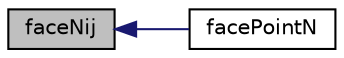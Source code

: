 digraph "faceNij"
{
  bgcolor="transparent";
  edge [fontname="Helvetica",fontsize="10",labelfontname="Helvetica",labelfontsize="10"];
  node [fontname="Helvetica",fontsize="10",shape=record];
  rankdir="LR";
  Node10769 [label="faceNij",height=0.2,width=0.4,color="black", fillcolor="grey75", style="filled", fontcolor="black"];
  Node10769 -> Node10770 [dir="back",color="midnightblue",fontsize="10",style="solid",fontname="Helvetica"];
  Node10770 [label="facePointN",height=0.2,width=0.4,color="black",URL="$a21851.html#a90528f2796b25fc82f0542052e2ffec0"];
}
